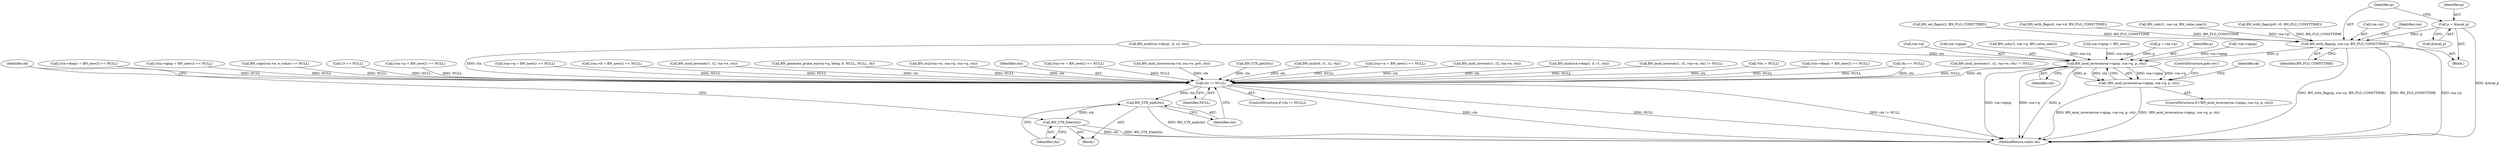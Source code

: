 digraph "0_openssl_349a41da1ad88ad87825414752a8ff5fdd6a6c3f@pointer" {
"1000644" [label="(Call,p = &local_p)"];
"1000648" [label="(Call,BN_with_flags(p, rsa->p, BN_FLG_CONSTTIME))"];
"1000662" [label="(Call,BN_mod_inverse(rsa->iqmp, rsa->q, p, ctx))"];
"1000661" [label="(Call,!BN_mod_inverse(rsa->iqmp, rsa->q, p, ctx))"];
"1000689" [label="(Call,ctx != NULL)"];
"1000693" [label="(Call,BN_CTX_end(ctx))"];
"1000695" [label="(Call,BN_CTX_free(ctx))"];
"1000283" [label="(Call,(rsa->q = BN_new()) == NULL)"];
"1000666" [label="(Call,rsa->q)"];
"1000650" [label="(Call,rsa->p)"];
"1000241" [label="(Call,(rsa->d = BN_new()) == NULL)"];
"1000646" [label="(Call,&local_p)"];
"1000449" [label="(Call,BN_mod_inverse(r1, r2, rsa->e, ctx))"];
"1000693" [label="(Call,BN_CTX_end(ctx))"];
"1000661" [label="(Call,!BN_mod_inverse(rsa->iqmp, rsa->q, p, ctx))"];
"1000663" [label="(Call,rsa->iqmp)"];
"1000698" [label="(Identifier,ok)"];
"1000670" [label="(Identifier,ctx)"];
"1000418" [label="(Call,BN_generate_prime_ex(rsa->q, bitsq, 0, NULL, NULL, cb))"];
"1000664" [label="(Identifier,rsa)"];
"1000545" [label="(Call,BN_sub(r2, rsa->q, BN_value_one()))"];
"1000522" [label="(Call,BN_mul(rsa->n, rsa->p, rsa->q, ctx))"];
"1000690" [label="(Identifier,ctx)"];
"1000649" [label="(Identifier,p)"];
"1000352" [label="(Call,BN_set_flags(r2, BN_FLG_CONSTTIME))"];
"1000326" [label="(Call,rsa->iqmp = BN_new())"];
"1000604" [label="(Call,BN_with_flags(d, rsa->d, BN_FLG_CONSTTIME))"];
"1000671" [label="(ControlStructure,goto err;)"];
"1000699" [label="(MethodReturn,static int)"];
"1000255" [label="(Call,(rsa->e = BN_new()) == NULL)"];
"1000536" [label="(Call,BN_sub(r1, rsa->p, BN_value_one()))"];
"1000653" [label="(Identifier,BN_FLG_CONSTTIME)"];
"1000582" [label="(Call,BN_mod_inverse(rsa->d, rsa->e, pr0, ctx))"];
"1000673" [label="(Identifier,ok)"];
"1000645" [label="(Identifier,p)"];
"1000202" [label="(Call,BN_CTX_get(ctx))"];
"1000554" [label="(Call,BN_mul(r0, r1, r2, ctx))"];
"1000325" [label="(Call,(rsa->iqmp = BN_new()) == NULL)"];
"1000334" [label="(Call,BN_copy(rsa->e, e_value) == NULL)"];
"1000644" [label="(Call,p = &local_p)"];
"1000694" [label="(Identifier,ctx)"];
"1000205" [label="(Call,r3 == NULL)"];
"1000572" [label="(Call,BN_with_flags(pr0, r0, BN_FLG_CONSTTIME))"];
"1000696" [label="(Identifier,ctx)"];
"1000655" [label="(Call,p = rsa->p)"];
"1000689" [label="(Call,ctx != NULL)"];
"1000269" [label="(Call,(rsa->p = BN_new()) == NULL)"];
"1000648" [label="(Call,BN_with_flags(p, rsa->p, BN_FLG_CONSTTIME))"];
"1000628" [label="(Call,BN_mod(rsa->dmq1, d, r2, ctx))"];
"1000662" [label="(Call,BN_mod_inverse(rsa->iqmp, rsa->q, p, ctx))"];
"1000660" [label="(ControlStructure,if (!BN_mod_inverse(rsa->iqmp, rsa->q, p, ctx)))"];
"1000227" [label="(Call,(rsa->n = BN_new()) == NULL)"];
"1000369" [label="(Call,BN_mod_inverse(r1, r2, rsa->e, ctx))"];
"1000618" [label="(Call,BN_mod(rsa->dmp1, d, r1, ctx))"];
"1000448" [label="(Call,BN_mod_inverse(r1, r2, rsa->e, ctx) != NULL)"];
"1000669" [label="(Identifier,p)"];
"1000321" [label="(Call,!rsa->iqmp)"];
"1000691" [label="(Identifier,NULL)"];
"1000159" [label="(Call,*ctx = NULL)"];
"1000311" [label="(Call,(rsa->dmq1 = BN_new()) == NULL)"];
"1000182" [label="(Call,ctx == NULL)"];
"1000688" [label="(ControlStructure,if (ctx != NULL))"];
"1000368" [label="(Call,BN_mod_inverse(r1, r2, rsa->e, ctx) != NULL)"];
"1000297" [label="(Call,(rsa->dmp1 = BN_new()) == NULL)"];
"1000692" [label="(Block,)"];
"1000643" [label="(Block,)"];
"1000695" [label="(Call,BN_CTX_free(ctx))"];
"1000644" -> "1000643"  [label="AST: "];
"1000644" -> "1000646"  [label="CFG: "];
"1000645" -> "1000644"  [label="AST: "];
"1000646" -> "1000644"  [label="AST: "];
"1000649" -> "1000644"  [label="CFG: "];
"1000644" -> "1000699"  [label="DDG: &local_p"];
"1000644" -> "1000648"  [label="DDG: p"];
"1000648" -> "1000643"  [label="AST: "];
"1000648" -> "1000653"  [label="CFG: "];
"1000649" -> "1000648"  [label="AST: "];
"1000650" -> "1000648"  [label="AST: "];
"1000653" -> "1000648"  [label="AST: "];
"1000664" -> "1000648"  [label="CFG: "];
"1000648" -> "1000699"  [label="DDG: rsa->p"];
"1000648" -> "1000699"  [label="DDG: BN_with_flags(p, rsa->p, BN_FLG_CONSTTIME)"];
"1000648" -> "1000699"  [label="DDG: BN_FLG_CONSTTIME"];
"1000536" -> "1000648"  [label="DDG: rsa->p"];
"1000572" -> "1000648"  [label="DDG: BN_FLG_CONSTTIME"];
"1000352" -> "1000648"  [label="DDG: BN_FLG_CONSTTIME"];
"1000604" -> "1000648"  [label="DDG: BN_FLG_CONSTTIME"];
"1000648" -> "1000662"  [label="DDG: p"];
"1000662" -> "1000661"  [label="AST: "];
"1000662" -> "1000670"  [label="CFG: "];
"1000663" -> "1000662"  [label="AST: "];
"1000666" -> "1000662"  [label="AST: "];
"1000669" -> "1000662"  [label="AST: "];
"1000670" -> "1000662"  [label="AST: "];
"1000661" -> "1000662"  [label="CFG: "];
"1000662" -> "1000699"  [label="DDG: rsa->iqmp"];
"1000662" -> "1000699"  [label="DDG: rsa->q"];
"1000662" -> "1000699"  [label="DDG: p"];
"1000662" -> "1000661"  [label="DDG: rsa->iqmp"];
"1000662" -> "1000661"  [label="DDG: rsa->q"];
"1000662" -> "1000661"  [label="DDG: p"];
"1000662" -> "1000661"  [label="DDG: ctx"];
"1000321" -> "1000662"  [label="DDG: rsa->iqmp"];
"1000326" -> "1000662"  [label="DDG: rsa->iqmp"];
"1000545" -> "1000662"  [label="DDG: rsa->q"];
"1000655" -> "1000662"  [label="DDG: p"];
"1000628" -> "1000662"  [label="DDG: ctx"];
"1000662" -> "1000689"  [label="DDG: ctx"];
"1000661" -> "1000660"  [label="AST: "];
"1000671" -> "1000661"  [label="CFG: "];
"1000673" -> "1000661"  [label="CFG: "];
"1000661" -> "1000699"  [label="DDG: !BN_mod_inverse(rsa->iqmp, rsa->q, p, ctx)"];
"1000661" -> "1000699"  [label="DDG: BN_mod_inverse(rsa->iqmp, rsa->q, p, ctx)"];
"1000689" -> "1000688"  [label="AST: "];
"1000689" -> "1000691"  [label="CFG: "];
"1000690" -> "1000689"  [label="AST: "];
"1000691" -> "1000689"  [label="AST: "];
"1000694" -> "1000689"  [label="CFG: "];
"1000698" -> "1000689"  [label="CFG: "];
"1000689" -> "1000699"  [label="DDG: ctx != NULL"];
"1000689" -> "1000699"  [label="DDG: ctx"];
"1000689" -> "1000699"  [label="DDG: NULL"];
"1000449" -> "1000689"  [label="DDG: ctx"];
"1000369" -> "1000689"  [label="DDG: ctx"];
"1000582" -> "1000689"  [label="DDG: ctx"];
"1000159" -> "1000689"  [label="DDG: ctx"];
"1000618" -> "1000689"  [label="DDG: ctx"];
"1000202" -> "1000689"  [label="DDG: ctx"];
"1000182" -> "1000689"  [label="DDG: ctx"];
"1000182" -> "1000689"  [label="DDG: NULL"];
"1000554" -> "1000689"  [label="DDG: ctx"];
"1000522" -> "1000689"  [label="DDG: ctx"];
"1000628" -> "1000689"  [label="DDG: ctx"];
"1000297" -> "1000689"  [label="DDG: NULL"];
"1000283" -> "1000689"  [label="DDG: NULL"];
"1000418" -> "1000689"  [label="DDG: NULL"];
"1000334" -> "1000689"  [label="DDG: NULL"];
"1000255" -> "1000689"  [label="DDG: NULL"];
"1000311" -> "1000689"  [label="DDG: NULL"];
"1000368" -> "1000689"  [label="DDG: NULL"];
"1000325" -> "1000689"  [label="DDG: NULL"];
"1000269" -> "1000689"  [label="DDG: NULL"];
"1000227" -> "1000689"  [label="DDG: NULL"];
"1000205" -> "1000689"  [label="DDG: NULL"];
"1000448" -> "1000689"  [label="DDG: NULL"];
"1000241" -> "1000689"  [label="DDG: NULL"];
"1000689" -> "1000693"  [label="DDG: ctx"];
"1000693" -> "1000692"  [label="AST: "];
"1000693" -> "1000694"  [label="CFG: "];
"1000694" -> "1000693"  [label="AST: "];
"1000696" -> "1000693"  [label="CFG: "];
"1000693" -> "1000699"  [label="DDG: BN_CTX_end(ctx)"];
"1000693" -> "1000695"  [label="DDG: ctx"];
"1000695" -> "1000692"  [label="AST: "];
"1000695" -> "1000696"  [label="CFG: "];
"1000696" -> "1000695"  [label="AST: "];
"1000698" -> "1000695"  [label="CFG: "];
"1000695" -> "1000699"  [label="DDG: BN_CTX_free(ctx)"];
"1000695" -> "1000699"  [label="DDG: ctx"];
}
